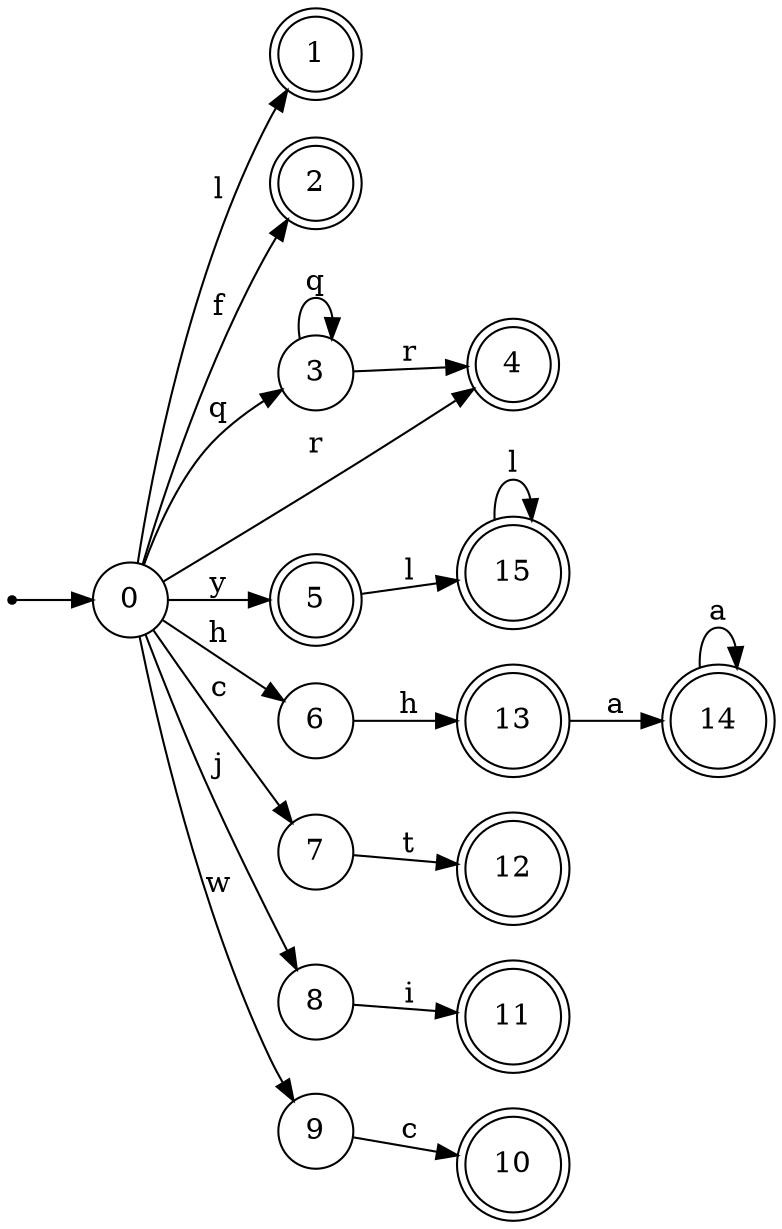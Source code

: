 digraph finite_state_machine {
rankdir=LR;
size="20,20";
node [shape = point]; "dummy0"
node [shape = circle]; "0";
"dummy0" -> "0";
node [shape = doublecircle]; "1";node [shape = doublecircle]; "2";node [shape = circle]; "3";
node [shape = doublecircle]; "4";node [shape = doublecircle]; "5";node [shape = circle]; "6";
node [shape = circle]; "7";
node [shape = circle]; "8";
node [shape = circle]; "9";
node [shape = doublecircle]; "10";node [shape = doublecircle]; "11";node [shape = doublecircle]; "12";node [shape = doublecircle]; "13";node [shape = doublecircle]; "14";node [shape = doublecircle]; "15";"0" -> "1" [label = "l"];
 "0" -> "2" [label = "f"];
 "0" -> "3" [label = "q"];
 "0" -> "4" [label = "r"];
 "0" -> "5" [label = "y"];
 "0" -> "6" [label = "h"];
 "0" -> "7" [label = "c"];
 "0" -> "8" [label = "j"];
 "0" -> "9" [label = "w"];
 "9" -> "10" [label = "c"];
 "8" -> "11" [label = "i"];
 "7" -> "12" [label = "t"];
 "6" -> "13" [label = "h"];
 "13" -> "14" [label = "a"];
 "14" -> "14" [label = "a"];
 "5" -> "15" [label = "l"];
 "15" -> "15" [label = "l"];
 "3" -> "3" [label = "q"];
 "3" -> "4" [label = "r"];
 }
